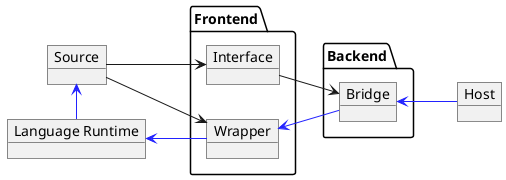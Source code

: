@startuml process

left to right direction

package Frontend 
{
    object Wrapper
    object Interface
}

package Backend
{
    object Bridge
}

object Source
object "Language Runtime" as RT
object Host

Source --> Wrapper
Source --> Interface

Interface --> Bridge

Bridge <-[#2222FF]- Host
Wrapper <-[#2222FF]- Bridge

RT <-[#2222FF]- Wrapper
Source <-right[#2222FF]- RT

@enduml

@startuml bi-process

left to right direction

object A
object "Wrapper(A)" as wA
object "Bridge(A)" as bA
object "Interface Representation(A)" as ihA

object B
object "Wrapper(B)" as wB
object "Interface Representation(B)" as ihB
object "Bridge(B)" as bB

object "Init Process" as I

A -[#2222FF]-> wB
A --> ihA
ihA --> wA
wB -[#2222FF]-> bB
bB -[#2222FF]-> B

wA <-[#22FF22]- B
ihB <-- B
wB <-- ihB
bA <-[#22FF22]- wA
A <-[#22FF22]- bA

I --left[#FF2222]--> bB
I --left[#FF2222]--> bA

@enduml

@startuml wrap_cxx_with_dotnet

left to right direction

package Frontend 
{
    object "Shared Object (*.dll/*.so)" as Wrapper
    object "Interface Representation" as IH
}

package Backend
{
    object ".NET library" as Bridge
}

object Source
object ".NET project" as Host

Source --> Wrapper
Source --> IH

IH --> Bridge

Bridge <-[#2222FF]- Host
Wrapper <-[#2222FF]- Bridge : P/Invoke

@enduml

@startuml wrap_dotnet_with_cxx

left to right direction

package Frontend 
{
    object Wrapper
    object "Interface" as IH
}

package Backend
{
    object "Header File" as Bridge
}

object ".NET library" as Source
object "CoreCLR" as RT
object Host

Source --> Wrapper
Source --> IH

IH --> Bridge

Bridge <-[#2222FF]- Host
Wrapper <-[#2222FF]- Bridge

RT <-[#2222FF]- Wrapper
Source <-right[#2222FF]- RT

@enduml

@startuml compilation

package Source
{
    object "non-LLVM Languages (e.g. C#, Java)" as NL #LightCoral
    object "Clang Languages (e.g. C/C++ on Clang)" as LL #LightCoral
}

package Frontend
{
    object "Language-specific compiler framework (e.g. Roslyn)" as LSA
    object "LLVM-based compiler with custom attributes" as LC
}

object "Interface Represenation" as IR

package Backend
{
    object "Language-specific code-generator" as LSCG
}

package Output
{
    object "Bridge (Platform-Dependent)" as Bridge #LightBlue
    object "Wrapper (Language-Dependent)" as Wrapper #LightBlue
}

NL --> LSA
LSA --> IR

LL --> LC
LC --> IR

IR --> LSCG

LC --> Wrapper
LSA --> Wrapper

LSCG --> Bridge

@enduml